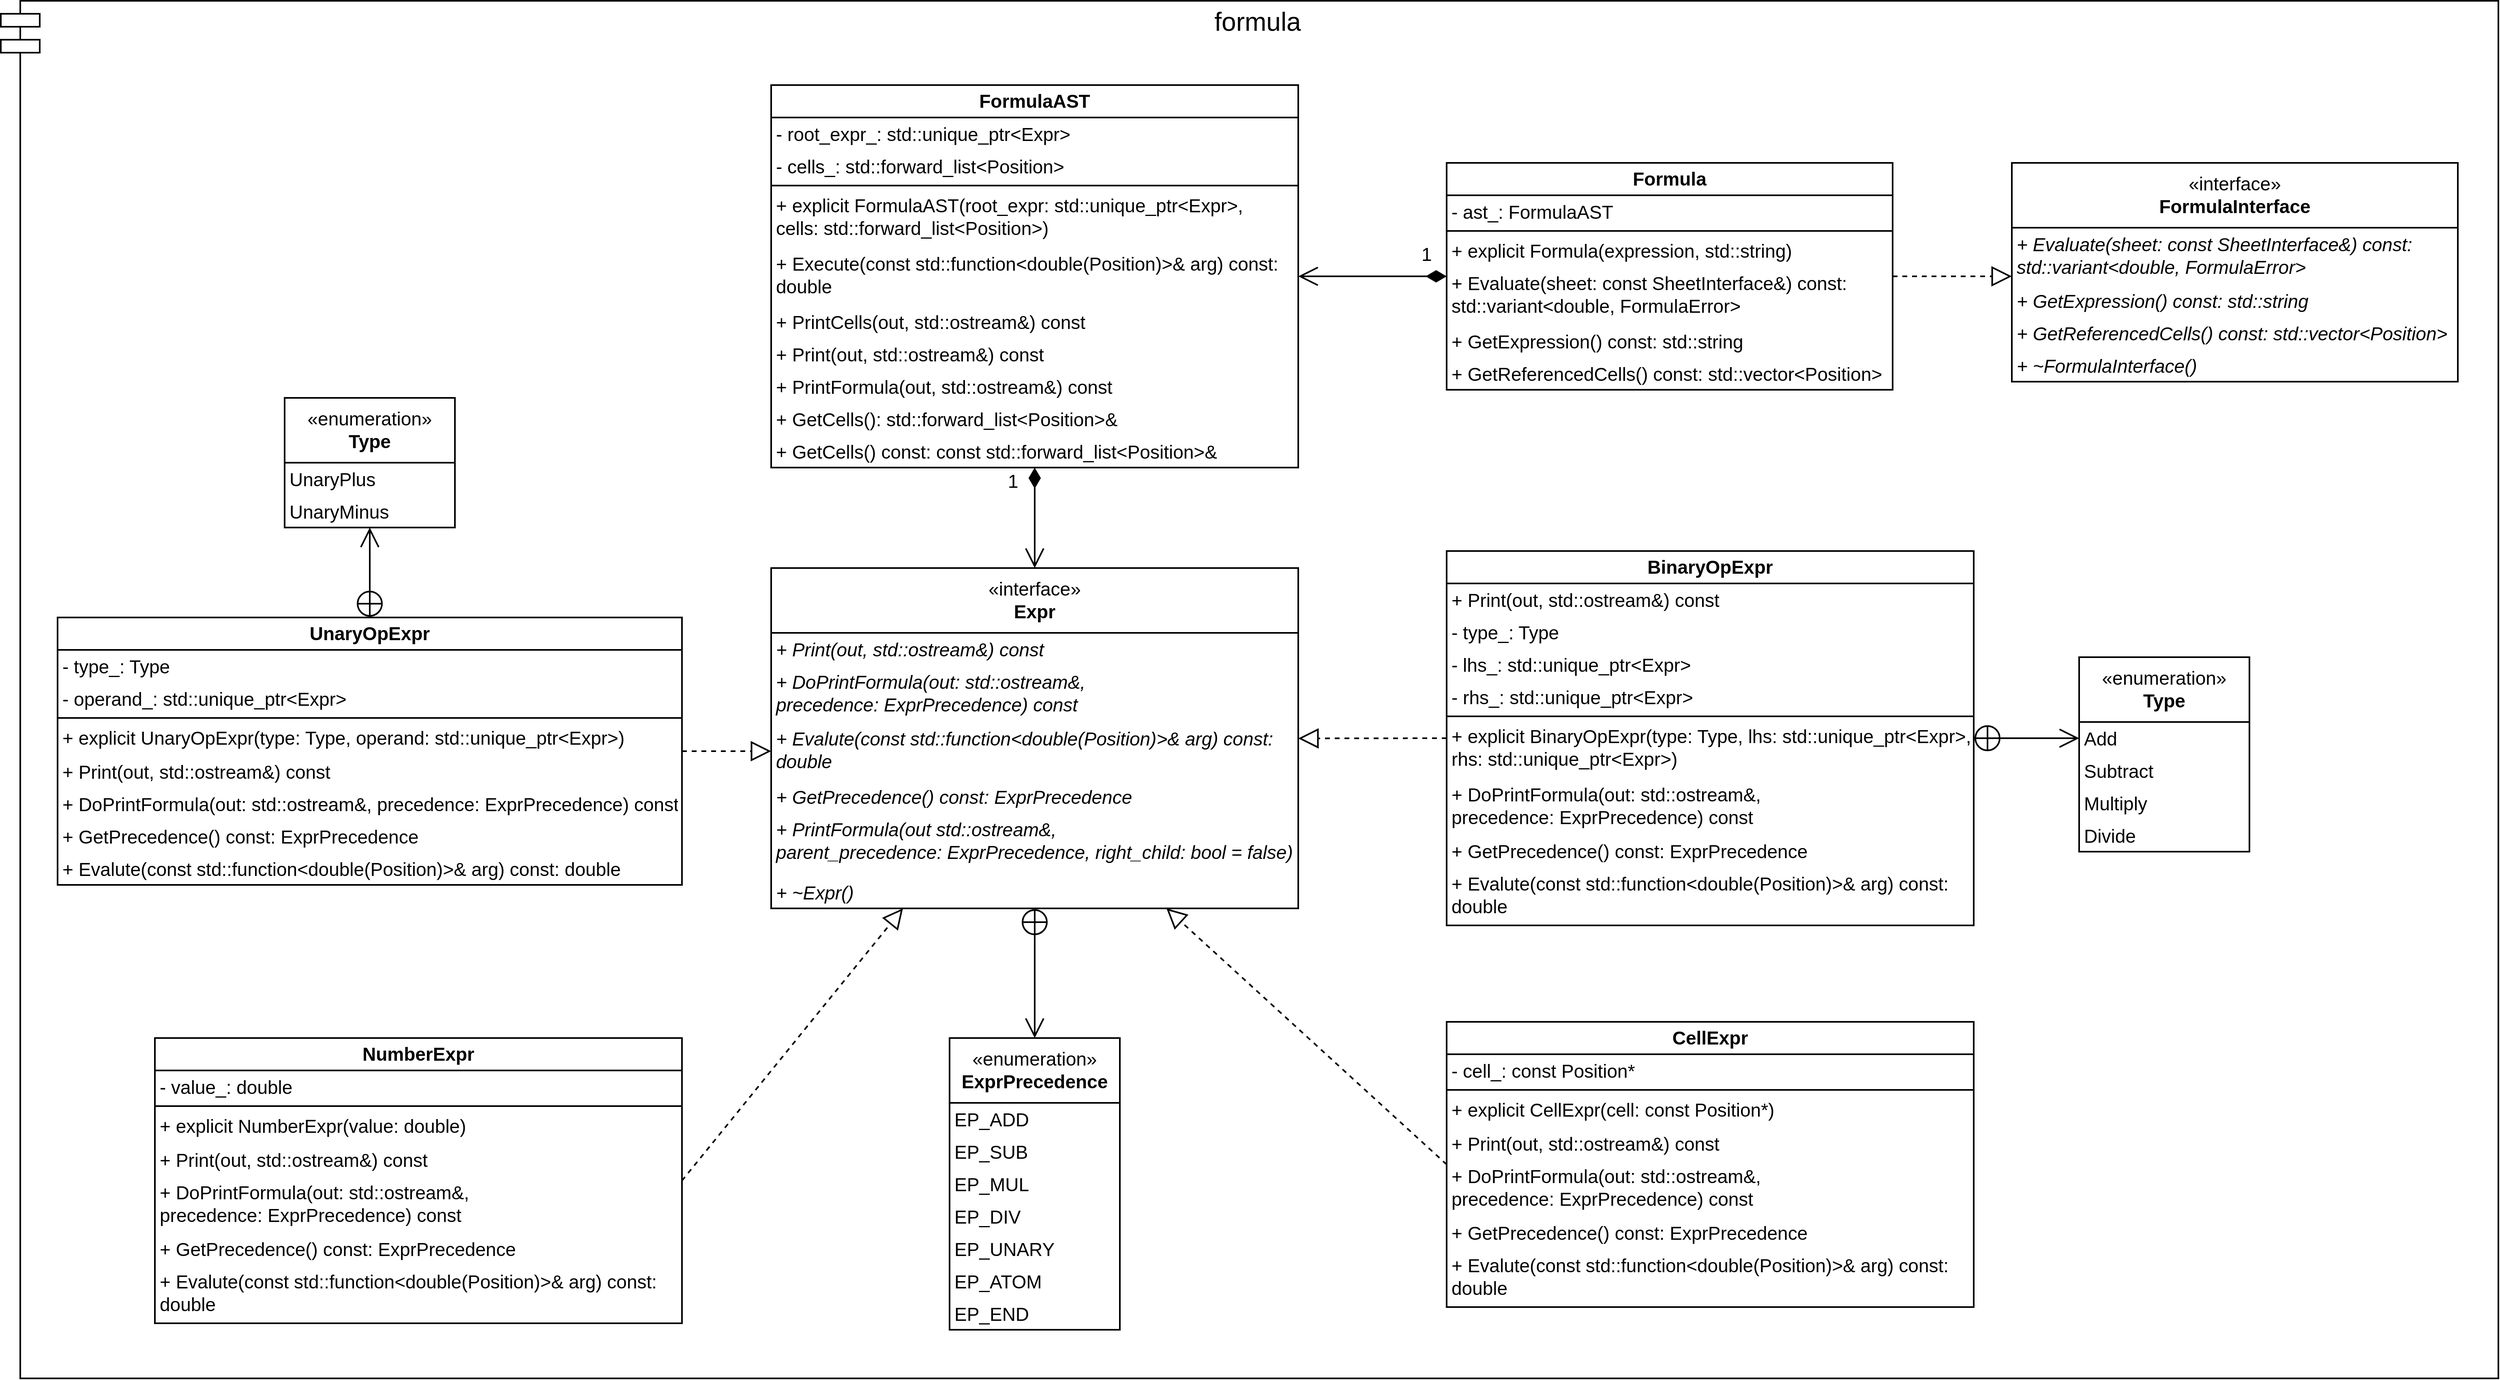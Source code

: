 <mxfile version="22.1.0" type="device">
  <diagram id="C5RBs43oDa-KdzZeNtuy" name="Page-1">
    <mxGraphModel dx="6406" dy="5871" grid="1" gridSize="10" guides="1" tooltips="1" connect="1" arrows="1" fold="1" page="1" pageScale="1" pageWidth="2336" pageHeight="1654" background="none" math="0" shadow="0">
      <root>
        <mxCell id="WIyWlLk6GJQsqaUBKTNV-0" />
        <mxCell id="WIyWlLk6GJQsqaUBKTNV-1" parent="WIyWlLk6GJQsqaUBKTNV-0" />
        <mxCell id="6HFjil6axclnl8PlUACF-0" value="&lt;font style=&quot;font-size: 32px;&quot;&gt;formula&lt;/font&gt;" style="shape=module;align=left;spacingLeft=20;align=center;verticalAlign=top;whiteSpace=wrap;html=1;strokeWidth=2;jettyWidth=48;jettyHeight=16;" parent="WIyWlLk6GJQsqaUBKTNV-1" vertex="1">
          <mxGeometry x="-890" y="-1820" width="3080" height="1700" as="geometry" />
        </mxCell>
        <mxCell id="3FjHx7K76Bvu0uZqctD2-0" value="" style="swimlane;fontStyle=0;align=center;verticalAlign=top;childLayout=stackLayout;horizontal=1;startSize=0;horizontalStack=0;resizeParent=1;resizeLast=0;collapsible=1;marginBottom=0;rounded=0;shadow=0;strokeWidth=2;fontSize=23;fillColor=none;strokeColor=#000000;fontColor=#000000;" vertex="1" parent="WIyWlLk6GJQsqaUBKTNV-1">
          <mxGeometry x="1590" y="-1620" width="550" height="270" as="geometry">
            <mxRectangle x="400" y="20" width="160" height="26" as="alternateBounds" />
          </mxGeometry>
        </mxCell>
        <mxCell id="3FjHx7K76Bvu0uZqctD2-1" value="&lt;font style=&quot;font-size: 23px;&quot;&gt;«interface»&lt;br&gt;&lt;span style=&quot;font-size: 23px;&quot;&gt;&lt;b&gt;FormulaInterface&lt;/b&gt;&lt;/span&gt;&lt;br&gt;&lt;/font&gt;" style="html=1;whiteSpace=wrap;fillColor=none;strokeWidth=2;strokeColor=#000000;fontColor=#000000;" vertex="1" parent="3FjHx7K76Bvu0uZqctD2-0">
          <mxGeometry width="550" height="80" as="geometry" />
        </mxCell>
        <mxCell id="3FjHx7K76Bvu0uZqctD2-2" value="+ Evaluate(sheet: const SheetInterface&amp;) const: &#xa;std::variant&lt;double, FormulaError&gt;" style="text;align=left;verticalAlign=top;spacingLeft=4;spacingRight=4;overflow=hidden;rotatable=0;points=[[0,0.5],[1,0.5]];portConstraint=eastwest;rounded=0;shadow=0;html=0;fontSize=23;strokeWidth=2;fontStyle=2;fillColor=none;strokeColor=none;fontColor=#000000;" vertex="1" parent="3FjHx7K76Bvu0uZqctD2-0">
          <mxGeometry y="80" width="550" height="70" as="geometry" />
        </mxCell>
        <mxCell id="3FjHx7K76Bvu0uZqctD2-3" value="+ GetExpression() const: std::string" style="text;align=left;verticalAlign=top;spacingLeft=4;spacingRight=4;overflow=hidden;rotatable=0;points=[[0,0.5],[1,0.5]];portConstraint=eastwest;rounded=0;shadow=0;html=0;fontSize=23;strokeWidth=2;fontStyle=2;fillColor=none;strokeColor=none;fontColor=#000000;" vertex="1" parent="3FjHx7K76Bvu0uZqctD2-0">
          <mxGeometry y="150" width="550" height="40" as="geometry" />
        </mxCell>
        <mxCell id="3FjHx7K76Bvu0uZqctD2-4" value="+ GetReferencedCells() const: std::vector&lt;Position&gt;" style="text;align=left;verticalAlign=top;spacingLeft=4;spacingRight=4;overflow=hidden;rotatable=0;points=[[0,0.5],[1,0.5]];portConstraint=eastwest;rounded=0;shadow=0;html=0;fontSize=23;strokeWidth=2;fontStyle=2;fillColor=none;strokeColor=none;fontColor=#000000;" vertex="1" parent="3FjHx7K76Bvu0uZqctD2-0">
          <mxGeometry y="190" width="550" height="40" as="geometry" />
        </mxCell>
        <mxCell id="3FjHx7K76Bvu0uZqctD2-9" value="+ ~FormulaInterface()" style="text;align=left;verticalAlign=top;spacingLeft=4;spacingRight=4;overflow=hidden;rotatable=0;points=[[0,0.5],[1,0.5]];portConstraint=eastwest;rounded=0;shadow=0;html=0;fontStyle=2;fontSize=23;strokeWidth=2;fillColor=none;strokeColor=none;fontColor=#000000;" vertex="1" parent="3FjHx7K76Bvu0uZqctD2-0">
          <mxGeometry y="230" width="550" height="40" as="geometry" />
        </mxCell>
        <mxCell id="3FjHx7K76Bvu0uZqctD2-10" value="Formula" style="swimlane;fontStyle=1;align=center;verticalAlign=top;childLayout=stackLayout;horizontal=1;startSize=40;horizontalStack=0;resizeParent=1;resizeParentMax=0;resizeLast=0;collapsible=1;marginBottom=0;whiteSpace=wrap;html=1;fontSize=23;strokeWidth=2;shadow=0;fillColor=none;strokeColor=#000000;fontColor=#000000;" vertex="1" parent="WIyWlLk6GJQsqaUBKTNV-1">
          <mxGeometry x="893" y="-1620" width="550" height="280" as="geometry">
            <mxRectangle x="893" y="-1620" width="130" height="30" as="alternateBounds" />
          </mxGeometry>
        </mxCell>
        <mxCell id="3FjHx7K76Bvu0uZqctD2-11" value="- ast_: FormulaAST" style="text;align=left;verticalAlign=top;spacingLeft=4;spacingRight=4;overflow=hidden;rotatable=0;points=[[0,0.5],[1,0.5]];portConstraint=eastwest;rounded=0;shadow=0;html=0;fontSize=23;strokeWidth=2;fontStyle=0;fillColor=none;strokeColor=none;fontColor=#000000;" vertex="1" parent="3FjHx7K76Bvu0uZqctD2-10">
          <mxGeometry y="40" width="550" height="40" as="geometry" />
        </mxCell>
        <mxCell id="3FjHx7K76Bvu0uZqctD2-16" value="" style="line;strokeWidth=2;fillColor=none;align=left;verticalAlign=middle;spacingTop=-1;spacingLeft=3;spacingRight=3;rotatable=0;labelPosition=right;points=[];portConstraint=eastwest;strokeColor=inherit;" vertex="1" parent="3FjHx7K76Bvu0uZqctD2-10">
          <mxGeometry y="80" width="550" height="8" as="geometry" />
        </mxCell>
        <mxCell id="3FjHx7K76Bvu0uZqctD2-17" value="+ explicit Formula(expression, std::string)" style="text;align=left;verticalAlign=top;spacingLeft=4;spacingRight=4;overflow=hidden;rotatable=0;points=[[0,0.5],[1,0.5]];portConstraint=eastwest;rounded=0;shadow=0;html=0;fontStyle=0;fontSize=23;strokeWidth=2;fillColor=none;strokeColor=none;fontColor=#000000;" vertex="1" parent="3FjHx7K76Bvu0uZqctD2-10">
          <mxGeometry y="88" width="550" height="40" as="geometry" />
        </mxCell>
        <mxCell id="3FjHx7K76Bvu0uZqctD2-18" value="+ Evaluate(sheet: const SheetInterface&amp;) const:&#xa;std::variant&lt;double, FormulaError&gt;" style="text;align=left;verticalAlign=top;spacingLeft=4;spacingRight=4;overflow=hidden;rotatable=0;points=[[0,0.5],[1,0.5]];portConstraint=eastwest;rounded=0;shadow=0;html=0;fontStyle=0;fontSize=23;strokeWidth=2;fillColor=none;strokeColor=none;fontColor=#000000;" vertex="1" parent="3FjHx7K76Bvu0uZqctD2-10">
          <mxGeometry y="128" width="550" height="72" as="geometry" />
        </mxCell>
        <mxCell id="3FjHx7K76Bvu0uZqctD2-20" value="+ GetExpression() const: std::string" style="text;align=left;verticalAlign=top;spacingLeft=4;spacingRight=4;overflow=hidden;rotatable=0;points=[[0,0.5],[1,0.5]];portConstraint=eastwest;rounded=0;shadow=0;html=0;fontStyle=0;fontSize=23;strokeWidth=2;fillColor=none;strokeColor=none;fontColor=#000000;" vertex="1" parent="3FjHx7K76Bvu0uZqctD2-10">
          <mxGeometry y="200" width="550" height="40" as="geometry" />
        </mxCell>
        <mxCell id="3FjHx7K76Bvu0uZqctD2-19" value="+ GetReferencedCells() const: std::vector&lt;Position&gt;" style="text;align=left;verticalAlign=top;spacingLeft=4;spacingRight=4;overflow=hidden;rotatable=0;points=[[0,0.5],[1,0.5]];portConstraint=eastwest;rounded=0;shadow=0;html=0;fontStyle=0;fontSize=23;strokeWidth=2;fillColor=none;strokeColor=none;fontColor=#000000;" vertex="1" parent="3FjHx7K76Bvu0uZqctD2-10">
          <mxGeometry y="240" width="550" height="40" as="geometry" />
        </mxCell>
        <mxCell id="3FjHx7K76Bvu0uZqctD2-22" value="FormulaAST" style="swimlane;fontStyle=1;align=center;verticalAlign=top;childLayout=stackLayout;horizontal=1;startSize=40;horizontalStack=0;resizeParent=1;resizeParentMax=0;resizeLast=0;collapsible=1;marginBottom=0;whiteSpace=wrap;html=1;fontSize=23;strokeWidth=2;shadow=0;fillColor=none;strokeColor=#000000;fontColor=#000000;" vertex="1" parent="WIyWlLk6GJQsqaUBKTNV-1">
          <mxGeometry x="60" y="-1716" width="650" height="472" as="geometry">
            <mxRectangle x="60" y="-1730" width="130" height="30" as="alternateBounds" />
          </mxGeometry>
        </mxCell>
        <mxCell id="3FjHx7K76Bvu0uZqctD2-23" value="- root_expr_: std::unique_ptr&lt;Expr&gt;" style="text;align=left;verticalAlign=top;spacingLeft=4;spacingRight=4;overflow=hidden;rotatable=0;points=[[0,0.5],[1,0.5]];portConstraint=eastwest;rounded=0;shadow=0;html=0;fontSize=23;strokeWidth=2;fontStyle=0;fillColor=none;strokeColor=none;fontColor=#000000;" vertex="1" parent="3FjHx7K76Bvu0uZqctD2-22">
          <mxGeometry y="40" width="650" height="40" as="geometry" />
        </mxCell>
        <mxCell id="3FjHx7K76Bvu0uZqctD2-32" value="- cells_: std::forward_list&lt;Position&gt;" style="text;align=left;verticalAlign=top;spacingLeft=4;spacingRight=4;overflow=hidden;rotatable=0;points=[[0,0.5],[1,0.5]];portConstraint=eastwest;rounded=0;shadow=0;html=0;fontSize=23;strokeWidth=2;fontStyle=0;fillColor=none;strokeColor=none;fontColor=#000000;" vertex="1" parent="3FjHx7K76Bvu0uZqctD2-22">
          <mxGeometry y="80" width="650" height="40" as="geometry" />
        </mxCell>
        <mxCell id="3FjHx7K76Bvu0uZqctD2-24" value="" style="line;strokeWidth=2;fillColor=none;align=left;verticalAlign=middle;spacingTop=-1;spacingLeft=3;spacingRight=3;rotatable=0;labelPosition=right;points=[];portConstraint=eastwest;strokeColor=inherit;" vertex="1" parent="3FjHx7K76Bvu0uZqctD2-22">
          <mxGeometry y="120" width="650" height="8" as="geometry" />
        </mxCell>
        <mxCell id="3FjHx7K76Bvu0uZqctD2-25" value="+ explicit FormulaAST(root_expr: std::unique_ptr&lt;Expr&gt;,&#xa;cells: std::forward_list&lt;Position&gt;)" style="text;align=left;verticalAlign=top;spacingLeft=4;spacingRight=4;overflow=hidden;rotatable=0;points=[[0,0.5],[1,0.5]];portConstraint=eastwest;rounded=0;shadow=0;html=0;fontStyle=0;fontSize=23;strokeWidth=2;fillColor=none;strokeColor=none;fontColor=#000000;" vertex="1" parent="3FjHx7K76Bvu0uZqctD2-22">
          <mxGeometry y="128" width="650" height="72" as="geometry" />
        </mxCell>
        <mxCell id="3FjHx7K76Bvu0uZqctD2-26" value="+ Execute(const std::function&lt;double(Position)&gt;&amp; arg) const:&#xa;double" style="text;align=left;verticalAlign=top;spacingLeft=4;spacingRight=4;overflow=hidden;rotatable=0;points=[[0,0.5],[1,0.5]];portConstraint=eastwest;rounded=0;shadow=0;html=0;fontStyle=0;fontSize=23;strokeWidth=2;fillColor=none;strokeColor=none;fontColor=#000000;" vertex="1" parent="3FjHx7K76Bvu0uZqctD2-22">
          <mxGeometry y="200" width="650" height="72" as="geometry" />
        </mxCell>
        <mxCell id="3FjHx7K76Bvu0uZqctD2-27" value="+ PrintCells(out, std::ostream&amp;) const" style="text;align=left;verticalAlign=top;spacingLeft=4;spacingRight=4;overflow=hidden;rotatable=0;points=[[0,0.5],[1,0.5]];portConstraint=eastwest;rounded=0;shadow=0;html=0;fontStyle=0;fontSize=23;strokeWidth=2;fillColor=none;strokeColor=none;fontColor=#000000;" vertex="1" parent="3FjHx7K76Bvu0uZqctD2-22">
          <mxGeometry y="272" width="650" height="40" as="geometry" />
        </mxCell>
        <mxCell id="3FjHx7K76Bvu0uZqctD2-29" value="+ Print(out, std::ostream&amp;) const" style="text;align=left;verticalAlign=top;spacingLeft=4;spacingRight=4;overflow=hidden;rotatable=0;points=[[0,0.5],[1,0.5]];portConstraint=eastwest;rounded=0;shadow=0;html=0;fontStyle=0;fontSize=23;strokeWidth=2;fillColor=none;strokeColor=none;fontColor=#000000;" vertex="1" parent="3FjHx7K76Bvu0uZqctD2-22">
          <mxGeometry y="312" width="650" height="40" as="geometry" />
        </mxCell>
        <mxCell id="3FjHx7K76Bvu0uZqctD2-30" value="+ PrintFormula(out, std::ostream&amp;) const" style="text;align=left;verticalAlign=top;spacingLeft=4;spacingRight=4;overflow=hidden;rotatable=0;points=[[0,0.5],[1,0.5]];portConstraint=eastwest;rounded=0;shadow=0;html=0;fontStyle=0;fontSize=23;strokeWidth=2;fillColor=none;strokeColor=none;fontColor=#000000;" vertex="1" parent="3FjHx7K76Bvu0uZqctD2-22">
          <mxGeometry y="352" width="650" height="40" as="geometry" />
        </mxCell>
        <mxCell id="3FjHx7K76Bvu0uZqctD2-28" value="+ GetCells(): std::forward_list&lt;Position&gt;&amp;" style="text;align=left;verticalAlign=top;spacingLeft=4;spacingRight=4;overflow=hidden;rotatable=0;points=[[0,0.5],[1,0.5]];portConstraint=eastwest;rounded=0;shadow=0;html=0;fontStyle=0;fontSize=23;strokeWidth=2;fillColor=none;strokeColor=none;fontColor=#000000;" vertex="1" parent="3FjHx7K76Bvu0uZqctD2-22">
          <mxGeometry y="392" width="650" height="40" as="geometry" />
        </mxCell>
        <mxCell id="3FjHx7K76Bvu0uZqctD2-31" value="+ GetCells() const: const std::forward_list&lt;Position&gt;&amp;" style="text;align=left;verticalAlign=top;spacingLeft=4;spacingRight=4;overflow=hidden;rotatable=0;points=[[0,0.5],[1,0.5]];portConstraint=eastwest;rounded=0;shadow=0;html=0;fontStyle=0;fontSize=23;strokeWidth=2;fillColor=none;strokeColor=none;fontColor=#000000;" vertex="1" parent="3FjHx7K76Bvu0uZqctD2-22">
          <mxGeometry y="432" width="650" height="40" as="geometry" />
        </mxCell>
        <mxCell id="3FjHx7K76Bvu0uZqctD2-33" value="" style="swimlane;fontStyle=0;align=center;verticalAlign=top;childLayout=stackLayout;horizontal=1;startSize=0;horizontalStack=0;resizeParent=1;resizeLast=0;collapsible=1;marginBottom=0;rounded=0;shadow=0;strokeWidth=2;fontSize=23;fillColor=none;strokeColor=#000000;fontColor=#000000;" vertex="1" parent="WIyWlLk6GJQsqaUBKTNV-1">
          <mxGeometry x="60" y="-1120" width="650" height="420" as="geometry">
            <mxRectangle x="400" y="20" width="160" height="26" as="alternateBounds" />
          </mxGeometry>
        </mxCell>
        <mxCell id="3FjHx7K76Bvu0uZqctD2-34" value="&lt;font style=&quot;font-size: 23px;&quot;&gt;«interface»&lt;br&gt;&lt;span style=&quot;font-size: 23px;&quot;&gt;&lt;b&gt;Expr&lt;/b&gt;&lt;/span&gt;&lt;br&gt;&lt;/font&gt;" style="html=1;whiteSpace=wrap;fillColor=none;strokeWidth=2;strokeColor=#000000;fontColor=#000000;" vertex="1" parent="3FjHx7K76Bvu0uZqctD2-33">
          <mxGeometry width="650" height="80" as="geometry" />
        </mxCell>
        <mxCell id="3FjHx7K76Bvu0uZqctD2-36" value="+ Print(out, std::ostream&amp;) const" style="text;align=left;verticalAlign=top;spacingLeft=4;spacingRight=4;overflow=hidden;rotatable=0;points=[[0,0.5],[1,0.5]];portConstraint=eastwest;rounded=0;shadow=0;html=0;fontSize=23;strokeWidth=2;fontStyle=2;fillColor=none;strokeColor=none;fontColor=#000000;" vertex="1" parent="3FjHx7K76Bvu0uZqctD2-33">
          <mxGeometry y="80" width="650" height="40" as="geometry" />
        </mxCell>
        <mxCell id="3FjHx7K76Bvu0uZqctD2-35" value="+ DoPrintFormula(out: std::ostream&amp;,&#xa;precedence: ExprPrecedence) const" style="text;align=left;verticalAlign=top;spacingLeft=4;spacingRight=4;overflow=hidden;rotatable=0;points=[[0,0.5],[1,0.5]];portConstraint=eastwest;rounded=0;shadow=0;html=0;fontSize=23;strokeWidth=2;fontStyle=2;fillColor=none;strokeColor=none;fontColor=#000000;" vertex="1" parent="3FjHx7K76Bvu0uZqctD2-33">
          <mxGeometry y="120" width="650" height="70" as="geometry" />
        </mxCell>
        <mxCell id="3FjHx7K76Bvu0uZqctD2-39" value="+ Evalute(const std::function&lt;double(Position)&gt;&amp; arg) const:&#xa;double" style="text;align=left;verticalAlign=top;spacingLeft=4;spacingRight=4;overflow=hidden;rotatable=0;points=[[0,0.5],[1,0.5]];portConstraint=eastwest;rounded=0;shadow=0;html=0;fontStyle=2;fontSize=23;strokeWidth=2;fillColor=none;strokeColor=none;fontColor=#000000;" vertex="1" parent="3FjHx7K76Bvu0uZqctD2-33">
          <mxGeometry y="190" width="650" height="72" as="geometry" />
        </mxCell>
        <mxCell id="3FjHx7K76Bvu0uZqctD2-37" value="+ GetPrecedence() const: ExprPrecedence" style="text;align=left;verticalAlign=top;spacingLeft=4;spacingRight=4;overflow=hidden;rotatable=0;points=[[0,0.5],[1,0.5]];portConstraint=eastwest;rounded=0;shadow=0;html=0;fontSize=23;strokeWidth=2;fontStyle=2;fillColor=none;strokeColor=none;fontColor=#000000;" vertex="1" parent="3FjHx7K76Bvu0uZqctD2-33">
          <mxGeometry y="262" width="650" height="40" as="geometry" />
        </mxCell>
        <mxCell id="3FjHx7K76Bvu0uZqctD2-40" value="+ PrintFormula(out std::ostream&amp;,&#xa;parent_precedence: ExprPrecedence, right_child: bool = false)" style="text;align=left;verticalAlign=top;spacingLeft=4;spacingRight=4;overflow=hidden;rotatable=0;points=[[0,0.5],[1,0.5]];portConstraint=eastwest;rounded=0;shadow=0;html=0;fontStyle=2;fontSize=23;strokeWidth=2;fillColor=none;strokeColor=none;fontColor=#000000;" vertex="1" parent="3FjHx7K76Bvu0uZqctD2-33">
          <mxGeometry y="302" width="650" height="78" as="geometry" />
        </mxCell>
        <mxCell id="3FjHx7K76Bvu0uZqctD2-38" value="+ ~Expr()" style="text;align=left;verticalAlign=top;spacingLeft=4;spacingRight=4;overflow=hidden;rotatable=0;points=[[0,0.5],[1,0.5]];portConstraint=eastwest;rounded=0;shadow=0;html=0;fontStyle=2;fontSize=23;strokeWidth=2;fillColor=none;strokeColor=none;fontColor=#000000;" vertex="1" parent="3FjHx7K76Bvu0uZqctD2-33">
          <mxGeometry y="380" width="650" height="40" as="geometry" />
        </mxCell>
        <mxCell id="3FjHx7K76Bvu0uZqctD2-41" value="" style="swimlane;fontStyle=0;align=center;verticalAlign=top;childLayout=stackLayout;horizontal=1;startSize=0;horizontalStack=0;resizeParent=1;resizeLast=0;collapsible=1;marginBottom=0;rounded=0;shadow=0;strokeWidth=2;fontSize=23;fillColor=none;strokeColor=#000000;fontColor=#000000;" vertex="1" parent="WIyWlLk6GJQsqaUBKTNV-1">
          <mxGeometry x="280" y="-540" width="210" height="360" as="geometry">
            <mxRectangle x="400" y="20" width="160" height="26" as="alternateBounds" />
          </mxGeometry>
        </mxCell>
        <mxCell id="3FjHx7K76Bvu0uZqctD2-42" value="&lt;font style=&quot;font-size: 23px;&quot;&gt;«enumeration»&lt;br&gt;&lt;span style=&quot;font-size: 23px;&quot;&gt;&lt;b&gt;ExprPrecedence&lt;/b&gt;&lt;/span&gt;&lt;br&gt;&lt;/font&gt;" style="html=1;whiteSpace=wrap;fillColor=none;strokeWidth=2;strokeColor=#000000;fontColor=#000000;" vertex="1" parent="3FjHx7K76Bvu0uZqctD2-41">
          <mxGeometry width="210" height="80" as="geometry" />
        </mxCell>
        <mxCell id="3FjHx7K76Bvu0uZqctD2-43" value="EP_ADD" style="text;align=left;verticalAlign=top;spacingLeft=4;spacingRight=4;overflow=hidden;rotatable=0;points=[[0,0.5],[1,0.5]];portConstraint=eastwest;rounded=0;shadow=0;html=0;fontSize=23;strokeWidth=2;fontStyle=0;fillColor=none;strokeColor=none;fontColor=#000000;" vertex="1" parent="3FjHx7K76Bvu0uZqctD2-41">
          <mxGeometry y="80" width="210" height="40" as="geometry" />
        </mxCell>
        <mxCell id="3FjHx7K76Bvu0uZqctD2-44" value="EP_SUB" style="text;align=left;verticalAlign=top;spacingLeft=4;spacingRight=4;overflow=hidden;rotatable=0;points=[[0,0.5],[1,0.5]];portConstraint=eastwest;rounded=0;shadow=0;html=0;fontSize=23;strokeWidth=2;fontStyle=0;fillColor=none;strokeColor=none;fontColor=#000000;" vertex="1" parent="3FjHx7K76Bvu0uZqctD2-41">
          <mxGeometry y="120" width="210" height="40" as="geometry" />
        </mxCell>
        <mxCell id="3FjHx7K76Bvu0uZqctD2-46" value="EP_MUL" style="text;align=left;verticalAlign=top;spacingLeft=4;spacingRight=4;overflow=hidden;rotatable=0;points=[[0,0.5],[1,0.5]];portConstraint=eastwest;rounded=0;shadow=0;html=0;fontSize=23;strokeWidth=2;fontStyle=0;fillColor=none;strokeColor=none;fontColor=#000000;" vertex="1" parent="3FjHx7K76Bvu0uZqctD2-41">
          <mxGeometry y="160" width="210" height="40" as="geometry" />
        </mxCell>
        <mxCell id="3FjHx7K76Bvu0uZqctD2-47" value="EP_DIV" style="text;align=left;verticalAlign=top;spacingLeft=4;spacingRight=4;overflow=hidden;rotatable=0;points=[[0,0.5],[1,0.5]];portConstraint=eastwest;rounded=0;shadow=0;html=0;fontSize=23;strokeWidth=2;fontStyle=0;fillColor=none;strokeColor=none;fontColor=#000000;" vertex="1" parent="3FjHx7K76Bvu0uZqctD2-41">
          <mxGeometry y="200" width="210" height="40" as="geometry" />
        </mxCell>
        <mxCell id="3FjHx7K76Bvu0uZqctD2-48" value="EP_UNARY" style="text;align=left;verticalAlign=top;spacingLeft=4;spacingRight=4;overflow=hidden;rotatable=0;points=[[0,0.5],[1,0.5]];portConstraint=eastwest;rounded=0;shadow=0;html=0;fontSize=23;strokeWidth=2;fontStyle=0;fillColor=none;strokeColor=none;fontColor=#000000;" vertex="1" parent="3FjHx7K76Bvu0uZqctD2-41">
          <mxGeometry y="240" width="210" height="40" as="geometry" />
        </mxCell>
        <mxCell id="3FjHx7K76Bvu0uZqctD2-49" value="EP_ATOM" style="text;align=left;verticalAlign=top;spacingLeft=4;spacingRight=4;overflow=hidden;rotatable=0;points=[[0,0.5],[1,0.5]];portConstraint=eastwest;rounded=0;shadow=0;html=0;fontSize=23;strokeWidth=2;fontStyle=0;fillColor=none;strokeColor=none;fontColor=#000000;" vertex="1" parent="3FjHx7K76Bvu0uZqctD2-41">
          <mxGeometry y="280" width="210" height="40" as="geometry" />
        </mxCell>
        <mxCell id="3FjHx7K76Bvu0uZqctD2-45" value="EP_END" style="text;align=left;verticalAlign=top;spacingLeft=4;spacingRight=4;overflow=hidden;rotatable=0;points=[[0,0.5],[1,0.5]];portConstraint=eastwest;rounded=0;shadow=0;html=0;fontSize=23;strokeWidth=2;fontStyle=0;fillColor=none;strokeColor=none;fontColor=#000000;" vertex="1" parent="3FjHx7K76Bvu0uZqctD2-41">
          <mxGeometry y="320" width="210" height="40" as="geometry" />
        </mxCell>
        <mxCell id="3FjHx7K76Bvu0uZqctD2-61" value="BinaryOpExpr" style="swimlane;fontStyle=1;align=center;verticalAlign=top;childLayout=stackLayout;horizontal=1;startSize=40;horizontalStack=0;resizeParent=1;resizeParentMax=0;resizeLast=0;collapsible=1;marginBottom=0;whiteSpace=wrap;html=1;fontSize=23;strokeWidth=2;shadow=0;fillColor=none;strokeColor=#000000;fontColor=#000000;" vertex="1" parent="WIyWlLk6GJQsqaUBKTNV-1">
          <mxGeometry x="893" y="-1141" width="650" height="462" as="geometry">
            <mxRectangle x="893" y="-1141" width="130" height="30" as="alternateBounds" />
          </mxGeometry>
        </mxCell>
        <mxCell id="3FjHx7K76Bvu0uZqctD2-81" value="+ Print(out, std::ostream&amp;) const" style="text;align=left;verticalAlign=top;spacingLeft=4;spacingRight=4;overflow=hidden;rotatable=0;points=[[0,0.5],[1,0.5]];portConstraint=eastwest;rounded=0;shadow=0;html=0;fontSize=23;strokeWidth=2;fontStyle=0;fillColor=none;strokeColor=none;fontColor=#000000;" vertex="1" parent="3FjHx7K76Bvu0uZqctD2-61">
          <mxGeometry y="40" width="650" height="40" as="geometry" />
        </mxCell>
        <mxCell id="3FjHx7K76Bvu0uZqctD2-62" value="- type_: Type" style="text;align=left;verticalAlign=top;spacingLeft=4;spacingRight=4;overflow=hidden;rotatable=0;points=[[0,0.5],[1,0.5]];portConstraint=eastwest;rounded=0;shadow=0;html=0;fontSize=23;strokeWidth=2;fontStyle=0;fillColor=none;strokeColor=none;fontColor=#000000;" vertex="1" parent="3FjHx7K76Bvu0uZqctD2-61">
          <mxGeometry y="80" width="650" height="40" as="geometry" />
        </mxCell>
        <mxCell id="3FjHx7K76Bvu0uZqctD2-63" value="- lhs_: std::unique_ptr&lt;Expr&gt;" style="text;align=left;verticalAlign=top;spacingLeft=4;spacingRight=4;overflow=hidden;rotatable=0;points=[[0,0.5],[1,0.5]];portConstraint=eastwest;rounded=0;shadow=0;html=0;fontSize=23;strokeWidth=2;fontStyle=0;fillColor=none;strokeColor=none;fontColor=#000000;" vertex="1" parent="3FjHx7K76Bvu0uZqctD2-61">
          <mxGeometry y="120" width="650" height="40" as="geometry" />
        </mxCell>
        <mxCell id="3FjHx7K76Bvu0uZqctD2-85" value="- rhs_: std::unique_ptr&lt;Expr&gt;" style="text;align=left;verticalAlign=top;spacingLeft=4;spacingRight=4;overflow=hidden;rotatable=0;points=[[0,0.5],[1,0.5]];portConstraint=eastwest;rounded=0;shadow=0;html=0;fontSize=23;strokeWidth=2;fontStyle=0;fillColor=none;strokeColor=none;fontColor=#000000;" vertex="1" parent="3FjHx7K76Bvu0uZqctD2-61">
          <mxGeometry y="160" width="650" height="40" as="geometry" />
        </mxCell>
        <mxCell id="3FjHx7K76Bvu0uZqctD2-64" value="" style="line;strokeWidth=2;fillColor=none;align=left;verticalAlign=middle;spacingTop=-1;spacingLeft=3;spacingRight=3;rotatable=0;labelPosition=right;points=[];portConstraint=eastwest;strokeColor=inherit;" vertex="1" parent="3FjHx7K76Bvu0uZqctD2-61">
          <mxGeometry y="200" width="650" height="8" as="geometry" />
        </mxCell>
        <mxCell id="3FjHx7K76Bvu0uZqctD2-65" value="+ explicit BinaryOpExpr(type: Type, lhs: std::unique_ptr&lt;Expr&gt;,&#xa;rhs: std::unique_ptr&lt;Expr&gt;)" style="text;align=left;verticalAlign=top;spacingLeft=4;spacingRight=4;overflow=hidden;rotatable=0;points=[[0,0.5],[1,0.5]];portConstraint=eastwest;rounded=0;shadow=0;html=0;fontStyle=0;fontSize=23;strokeWidth=2;fillColor=none;strokeColor=none;fontColor=#000000;" vertex="1" parent="3FjHx7K76Bvu0uZqctD2-61">
          <mxGeometry y="208" width="650" height="72" as="geometry" />
        </mxCell>
        <mxCell id="3FjHx7K76Bvu0uZqctD2-82" value="+ DoPrintFormula(out: std::ostream&amp;,&#xa;precedence: ExprPrecedence) const" style="text;align=left;verticalAlign=top;spacingLeft=4;spacingRight=4;overflow=hidden;rotatable=0;points=[[0,0.5],[1,0.5]];portConstraint=eastwest;rounded=0;shadow=0;html=0;fontSize=23;strokeWidth=2;fontStyle=0;fillColor=none;strokeColor=none;fontColor=#000000;" vertex="1" parent="3FjHx7K76Bvu0uZqctD2-61">
          <mxGeometry y="280" width="650" height="70" as="geometry" />
        </mxCell>
        <mxCell id="3FjHx7K76Bvu0uZqctD2-83" value="+ GetPrecedence() const: ExprPrecedence" style="text;align=left;verticalAlign=top;spacingLeft=4;spacingRight=4;overflow=hidden;rotatable=0;points=[[0,0.5],[1,0.5]];portConstraint=eastwest;rounded=0;shadow=0;html=0;fontSize=23;strokeWidth=2;fontStyle=0;fillColor=none;strokeColor=none;fontColor=#000000;" vertex="1" parent="3FjHx7K76Bvu0uZqctD2-61">
          <mxGeometry y="350" width="650" height="40" as="geometry" />
        </mxCell>
        <mxCell id="3FjHx7K76Bvu0uZqctD2-84" value="+ Evalute(const std::function&lt;double(Position)&gt;&amp; arg) const:&#xa;double" style="text;align=left;verticalAlign=top;spacingLeft=4;spacingRight=4;overflow=hidden;rotatable=0;points=[[0,0.5],[1,0.5]];portConstraint=eastwest;rounded=0;shadow=0;html=0;fontStyle=0;fontSize=23;strokeWidth=2;fillColor=none;strokeColor=none;fontColor=#000000;" vertex="1" parent="3FjHx7K76Bvu0uZqctD2-61">
          <mxGeometry y="390" width="650" height="72" as="geometry" />
        </mxCell>
        <mxCell id="3FjHx7K76Bvu0uZqctD2-72" value="" style="swimlane;fontStyle=0;align=center;verticalAlign=top;childLayout=stackLayout;horizontal=1;startSize=0;horizontalStack=0;resizeParent=1;resizeLast=0;collapsible=1;marginBottom=0;rounded=0;shadow=0;strokeWidth=2;fontSize=23;fillColor=none;strokeColor=#000000;fontColor=#000000;" vertex="1" parent="WIyWlLk6GJQsqaUBKTNV-1">
          <mxGeometry x="1673" y="-1010" width="210" height="240" as="geometry">
            <mxRectangle x="400" y="20" width="160" height="26" as="alternateBounds" />
          </mxGeometry>
        </mxCell>
        <mxCell id="3FjHx7K76Bvu0uZqctD2-73" value="&lt;font style=&quot;font-size: 23px;&quot;&gt;«enumeration»&lt;br&gt;&lt;span style=&quot;font-size: 23px;&quot;&gt;&lt;b&gt;Type&lt;/b&gt;&lt;/span&gt;&lt;br&gt;&lt;/font&gt;" style="html=1;whiteSpace=wrap;fillColor=none;strokeWidth=2;strokeColor=#000000;fontColor=#000000;" vertex="1" parent="3FjHx7K76Bvu0uZqctD2-72">
          <mxGeometry width="210" height="80" as="geometry" />
        </mxCell>
        <mxCell id="3FjHx7K76Bvu0uZqctD2-74" value="Add" style="text;align=left;verticalAlign=top;spacingLeft=4;spacingRight=4;overflow=hidden;rotatable=0;points=[[0,0.5],[1,0.5]];portConstraint=eastwest;rounded=0;shadow=0;html=0;fontSize=23;strokeWidth=2;fontStyle=0;fillColor=none;strokeColor=none;fontColor=#000000;" vertex="1" parent="3FjHx7K76Bvu0uZqctD2-72">
          <mxGeometry y="80" width="210" height="40" as="geometry" />
        </mxCell>
        <mxCell id="3FjHx7K76Bvu0uZqctD2-75" value="Subtract" style="text;align=left;verticalAlign=top;spacingLeft=4;spacingRight=4;overflow=hidden;rotatable=0;points=[[0,0.5],[1,0.5]];portConstraint=eastwest;rounded=0;shadow=0;html=0;fontSize=23;strokeWidth=2;fontStyle=0;fillColor=none;strokeColor=none;fontColor=#000000;" vertex="1" parent="3FjHx7K76Bvu0uZqctD2-72">
          <mxGeometry y="120" width="210" height="40" as="geometry" />
        </mxCell>
        <mxCell id="3FjHx7K76Bvu0uZqctD2-76" value="Multiply" style="text;align=left;verticalAlign=top;spacingLeft=4;spacingRight=4;overflow=hidden;rotatable=0;points=[[0,0.5],[1,0.5]];portConstraint=eastwest;rounded=0;shadow=0;html=0;fontSize=23;strokeWidth=2;fontStyle=0;fillColor=none;strokeColor=none;fontColor=#000000;" vertex="1" parent="3FjHx7K76Bvu0uZqctD2-72">
          <mxGeometry y="160" width="210" height="40" as="geometry" />
        </mxCell>
        <mxCell id="3FjHx7K76Bvu0uZqctD2-77" value="Divide" style="text;align=left;verticalAlign=top;spacingLeft=4;spacingRight=4;overflow=hidden;rotatable=0;points=[[0,0.5],[1,0.5]];portConstraint=eastwest;rounded=0;shadow=0;html=0;fontSize=23;strokeWidth=2;fontStyle=0;fillColor=none;strokeColor=none;fontColor=#000000;" vertex="1" parent="3FjHx7K76Bvu0uZqctD2-72">
          <mxGeometry y="200" width="210" height="40" as="geometry" />
        </mxCell>
        <mxCell id="3FjHx7K76Bvu0uZqctD2-86" value="UnaryOpExpr" style="swimlane;fontStyle=1;align=center;verticalAlign=top;childLayout=stackLayout;horizontal=1;startSize=40;horizontalStack=0;resizeParent=1;resizeParentMax=0;resizeLast=0;collapsible=1;marginBottom=0;whiteSpace=wrap;html=1;fontSize=23;strokeWidth=2;shadow=0;fillColor=none;strokeColor=#000000;fontColor=#000000;" vertex="1" parent="WIyWlLk6GJQsqaUBKTNV-1">
          <mxGeometry x="-820" y="-1059" width="770" height="330" as="geometry">
            <mxRectangle x="-820" y="-1059" width="130" height="30" as="alternateBounds" />
          </mxGeometry>
        </mxCell>
        <mxCell id="3FjHx7K76Bvu0uZqctD2-87" value="- type_: Type" style="text;align=left;verticalAlign=top;spacingLeft=4;spacingRight=4;overflow=hidden;rotatable=0;points=[[0,0.5],[1,0.5]];portConstraint=eastwest;rounded=0;shadow=0;html=0;fontSize=23;strokeWidth=2;fontStyle=0;fillColor=none;strokeColor=none;fontColor=#000000;" vertex="1" parent="3FjHx7K76Bvu0uZqctD2-86">
          <mxGeometry y="40" width="770" height="40" as="geometry" />
        </mxCell>
        <mxCell id="3FjHx7K76Bvu0uZqctD2-88" value="- operand_: std::unique_ptr&lt;Expr&gt;" style="text;align=left;verticalAlign=top;spacingLeft=4;spacingRight=4;overflow=hidden;rotatable=0;points=[[0,0.5],[1,0.5]];portConstraint=eastwest;rounded=0;shadow=0;html=0;fontSize=23;strokeWidth=2;fontStyle=0;fillColor=none;strokeColor=none;fontColor=#000000;" vertex="1" parent="3FjHx7K76Bvu0uZqctD2-86">
          <mxGeometry y="80" width="770" height="40" as="geometry" />
        </mxCell>
        <mxCell id="3FjHx7K76Bvu0uZqctD2-90" value="" style="line;strokeWidth=2;fillColor=none;align=left;verticalAlign=middle;spacingTop=-1;spacingLeft=3;spacingRight=3;rotatable=0;labelPosition=right;points=[];portConstraint=eastwest;strokeColor=inherit;" vertex="1" parent="3FjHx7K76Bvu0uZqctD2-86">
          <mxGeometry y="120" width="770" height="8" as="geometry" />
        </mxCell>
        <mxCell id="3FjHx7K76Bvu0uZqctD2-91" value="+ explicit UnaryOpExpr(type: Type, operand: std::unique_ptr&lt;Expr&gt;)" style="text;align=left;verticalAlign=top;spacingLeft=4;spacingRight=4;overflow=hidden;rotatable=0;points=[[0,0.5],[1,0.5]];portConstraint=eastwest;rounded=0;shadow=0;html=0;fontStyle=0;fontSize=23;strokeWidth=2;fillColor=none;strokeColor=none;fontColor=#000000;" vertex="1" parent="3FjHx7K76Bvu0uZqctD2-86">
          <mxGeometry y="128" width="770" height="42" as="geometry" />
        </mxCell>
        <mxCell id="3FjHx7K76Bvu0uZqctD2-92" value="+ Print(out, std::ostream&amp;) const" style="text;align=left;verticalAlign=top;spacingLeft=4;spacingRight=4;overflow=hidden;rotatable=0;points=[[0,0.5],[1,0.5]];portConstraint=eastwest;rounded=0;shadow=0;html=0;fontSize=23;strokeWidth=2;fontStyle=0;fillColor=none;strokeColor=none;fontColor=#000000;" vertex="1" parent="3FjHx7K76Bvu0uZqctD2-86">
          <mxGeometry y="170" width="770" height="40" as="geometry" />
        </mxCell>
        <mxCell id="3FjHx7K76Bvu0uZqctD2-93" value="+ DoPrintFormula(out: std::ostream&amp;, precedence: ExprPrecedence) const" style="text;align=left;verticalAlign=top;spacingLeft=4;spacingRight=4;overflow=hidden;rotatable=0;points=[[0,0.5],[1,0.5]];portConstraint=eastwest;rounded=0;shadow=0;html=0;fontSize=23;strokeWidth=2;fontStyle=0;fillColor=none;strokeColor=none;fontColor=#000000;" vertex="1" parent="3FjHx7K76Bvu0uZqctD2-86">
          <mxGeometry y="210" width="770" height="40" as="geometry" />
        </mxCell>
        <mxCell id="3FjHx7K76Bvu0uZqctD2-94" value="+ GetPrecedence() const: ExprPrecedence" style="text;align=left;verticalAlign=top;spacingLeft=4;spacingRight=4;overflow=hidden;rotatable=0;points=[[0,0.5],[1,0.5]];portConstraint=eastwest;rounded=0;shadow=0;html=0;fontSize=23;strokeWidth=2;fontStyle=0;fillColor=none;strokeColor=none;fontColor=#000000;" vertex="1" parent="3FjHx7K76Bvu0uZqctD2-86">
          <mxGeometry y="250" width="770" height="40" as="geometry" />
        </mxCell>
        <mxCell id="3FjHx7K76Bvu0uZqctD2-95" value="+ Evalute(const std::function&lt;double(Position)&gt;&amp; arg) const: double" style="text;align=left;verticalAlign=top;spacingLeft=4;spacingRight=4;overflow=hidden;rotatable=0;points=[[0,0.5],[1,0.5]];portConstraint=eastwest;rounded=0;shadow=0;html=0;fontStyle=0;fontSize=23;strokeWidth=2;fillColor=none;strokeColor=none;fontColor=#000000;" vertex="1" parent="3FjHx7K76Bvu0uZqctD2-86">
          <mxGeometry y="290" width="770" height="40" as="geometry" />
        </mxCell>
        <mxCell id="3FjHx7K76Bvu0uZqctD2-102" value="" style="swimlane;fontStyle=0;align=center;verticalAlign=top;childLayout=stackLayout;horizontal=1;startSize=0;horizontalStack=0;resizeParent=1;resizeLast=0;collapsible=1;marginBottom=0;rounded=0;shadow=0;strokeWidth=2;fontSize=23;fillColor=none;strokeColor=#000000;fontColor=#000000;" vertex="1" parent="WIyWlLk6GJQsqaUBKTNV-1">
          <mxGeometry x="-540" y="-1330" width="210" height="160" as="geometry">
            <mxRectangle x="400" y="20" width="160" height="26" as="alternateBounds" />
          </mxGeometry>
        </mxCell>
        <mxCell id="3FjHx7K76Bvu0uZqctD2-103" value="&lt;font style=&quot;font-size: 23px;&quot;&gt;«enumeration»&lt;br&gt;&lt;span style=&quot;font-size: 23px;&quot;&gt;&lt;b&gt;Type&lt;/b&gt;&lt;/span&gt;&lt;br&gt;&lt;/font&gt;" style="html=1;whiteSpace=wrap;fillColor=none;strokeWidth=2;strokeColor=#000000;fontColor=#000000;" vertex="1" parent="3FjHx7K76Bvu0uZqctD2-102">
          <mxGeometry width="210" height="80" as="geometry" />
        </mxCell>
        <mxCell id="3FjHx7K76Bvu0uZqctD2-104" value="UnaryPlus" style="text;align=left;verticalAlign=top;spacingLeft=4;spacingRight=4;overflow=hidden;rotatable=0;points=[[0,0.5],[1,0.5]];portConstraint=eastwest;rounded=0;shadow=0;html=0;fontSize=23;strokeWidth=2;fontStyle=0;fillColor=none;strokeColor=none;fontColor=#000000;" vertex="1" parent="3FjHx7K76Bvu0uZqctD2-102">
          <mxGeometry y="80" width="210" height="40" as="geometry" />
        </mxCell>
        <mxCell id="3FjHx7K76Bvu0uZqctD2-105" value="UnaryMinus" style="text;align=left;verticalAlign=top;spacingLeft=4;spacingRight=4;overflow=hidden;rotatable=0;points=[[0,0.5],[1,0.5]];portConstraint=eastwest;rounded=0;shadow=0;html=0;fontSize=23;strokeWidth=2;fontStyle=0;fillColor=none;strokeColor=none;fontColor=#000000;" vertex="1" parent="3FjHx7K76Bvu0uZqctD2-102">
          <mxGeometry y="120" width="210" height="40" as="geometry" />
        </mxCell>
        <mxCell id="3FjHx7K76Bvu0uZqctD2-108" value="CellExpr" style="swimlane;fontStyle=1;align=center;verticalAlign=top;childLayout=stackLayout;horizontal=1;startSize=40;horizontalStack=0;resizeParent=1;resizeParentMax=0;resizeLast=0;collapsible=1;marginBottom=0;whiteSpace=wrap;html=1;fontSize=23;strokeWidth=2;shadow=0;fillColor=none;strokeColor=#000000;fontColor=#000000;" vertex="1" parent="WIyWlLk6GJQsqaUBKTNV-1">
          <mxGeometry x="893" y="-560" width="650" height="352" as="geometry">
            <mxRectangle x="893" y="-560" width="130" height="30" as="alternateBounds" />
          </mxGeometry>
        </mxCell>
        <mxCell id="3FjHx7K76Bvu0uZqctD2-109" value="- cell_: const Position*" style="text;align=left;verticalAlign=top;spacingLeft=4;spacingRight=4;overflow=hidden;rotatable=0;points=[[0,0.5],[1,0.5]];portConstraint=eastwest;rounded=0;shadow=0;html=0;fontSize=23;strokeWidth=2;fontStyle=0;fillColor=none;strokeColor=none;fontColor=#000000;" vertex="1" parent="3FjHx7K76Bvu0uZqctD2-108">
          <mxGeometry y="40" width="650" height="40" as="geometry" />
        </mxCell>
        <mxCell id="3FjHx7K76Bvu0uZqctD2-111" value="" style="line;strokeWidth=2;fillColor=none;align=left;verticalAlign=middle;spacingTop=-1;spacingLeft=3;spacingRight=3;rotatable=0;labelPosition=right;points=[];portConstraint=eastwest;strokeColor=inherit;" vertex="1" parent="3FjHx7K76Bvu0uZqctD2-108">
          <mxGeometry y="80" width="650" height="8" as="geometry" />
        </mxCell>
        <mxCell id="3FjHx7K76Bvu0uZqctD2-112" value="+ explicit CellExpr(cell: const Position*)" style="text;align=left;verticalAlign=top;spacingLeft=4;spacingRight=4;overflow=hidden;rotatable=0;points=[[0,0.5],[1,0.5]];portConstraint=eastwest;rounded=0;shadow=0;html=0;fontStyle=0;fontSize=23;strokeWidth=2;fillColor=none;strokeColor=none;fontColor=#000000;" vertex="1" parent="3FjHx7K76Bvu0uZqctD2-108">
          <mxGeometry y="88" width="650" height="42" as="geometry" />
        </mxCell>
        <mxCell id="3FjHx7K76Bvu0uZqctD2-113" value="+ Print(out, std::ostream&amp;) const" style="text;align=left;verticalAlign=top;spacingLeft=4;spacingRight=4;overflow=hidden;rotatable=0;points=[[0,0.5],[1,0.5]];portConstraint=eastwest;rounded=0;shadow=0;html=0;fontSize=23;strokeWidth=2;fontStyle=0;fillColor=none;strokeColor=none;fontColor=#000000;" vertex="1" parent="3FjHx7K76Bvu0uZqctD2-108">
          <mxGeometry y="130" width="650" height="40" as="geometry" />
        </mxCell>
        <mxCell id="3FjHx7K76Bvu0uZqctD2-114" value="+ DoPrintFormula(out: std::ostream&amp;,&#xa;precedence: ExprPrecedence) const" style="text;align=left;verticalAlign=top;spacingLeft=4;spacingRight=4;overflow=hidden;rotatable=0;points=[[0,0.5],[1,0.5]];portConstraint=eastwest;rounded=0;shadow=0;html=0;fontSize=23;strokeWidth=2;fontStyle=0;fillColor=none;strokeColor=none;fontColor=#000000;" vertex="1" parent="3FjHx7K76Bvu0uZqctD2-108">
          <mxGeometry y="170" width="650" height="70" as="geometry" />
        </mxCell>
        <mxCell id="3FjHx7K76Bvu0uZqctD2-115" value="+ GetPrecedence() const: ExprPrecedence" style="text;align=left;verticalAlign=top;spacingLeft=4;spacingRight=4;overflow=hidden;rotatable=0;points=[[0,0.5],[1,0.5]];portConstraint=eastwest;rounded=0;shadow=0;html=0;fontSize=23;strokeWidth=2;fontStyle=0;fillColor=none;strokeColor=none;fontColor=#000000;" vertex="1" parent="3FjHx7K76Bvu0uZqctD2-108">
          <mxGeometry y="240" width="650" height="40" as="geometry" />
        </mxCell>
        <mxCell id="3FjHx7K76Bvu0uZqctD2-116" value="+ Evalute(const std::function&lt;double(Position)&gt;&amp; arg) const:&#xa;double" style="text;align=left;verticalAlign=top;spacingLeft=4;spacingRight=4;overflow=hidden;rotatable=0;points=[[0,0.5],[1,0.5]];portConstraint=eastwest;rounded=0;shadow=0;html=0;fontStyle=0;fontSize=23;strokeWidth=2;fillColor=none;strokeColor=none;fontColor=#000000;" vertex="1" parent="3FjHx7K76Bvu0uZqctD2-108">
          <mxGeometry y="280" width="650" height="72" as="geometry" />
        </mxCell>
        <mxCell id="3FjHx7K76Bvu0uZqctD2-118" value="NumberExpr" style="swimlane;fontStyle=1;align=center;verticalAlign=top;childLayout=stackLayout;horizontal=1;startSize=40;horizontalStack=0;resizeParent=1;resizeParentMax=0;resizeLast=0;collapsible=1;marginBottom=0;whiteSpace=wrap;html=1;fontSize=23;strokeWidth=2;shadow=0;fillColor=none;strokeColor=#000000;fontColor=#000000;" vertex="1" parent="WIyWlLk6GJQsqaUBKTNV-1">
          <mxGeometry x="-700" y="-540" width="650" height="352" as="geometry">
            <mxRectangle x="-700" y="-540" width="130" height="30" as="alternateBounds" />
          </mxGeometry>
        </mxCell>
        <mxCell id="3FjHx7K76Bvu0uZqctD2-119" value="- value_: double" style="text;align=left;verticalAlign=top;spacingLeft=4;spacingRight=4;overflow=hidden;rotatable=0;points=[[0,0.5],[1,0.5]];portConstraint=eastwest;rounded=0;shadow=0;html=0;fontSize=23;strokeWidth=2;fontStyle=0;fillColor=none;strokeColor=none;fontColor=#000000;" vertex="1" parent="3FjHx7K76Bvu0uZqctD2-118">
          <mxGeometry y="40" width="650" height="40" as="geometry" />
        </mxCell>
        <mxCell id="3FjHx7K76Bvu0uZqctD2-120" value="" style="line;strokeWidth=2;fillColor=none;align=left;verticalAlign=middle;spacingTop=-1;spacingLeft=3;spacingRight=3;rotatable=0;labelPosition=right;points=[];portConstraint=eastwest;strokeColor=inherit;" vertex="1" parent="3FjHx7K76Bvu0uZqctD2-118">
          <mxGeometry y="80" width="650" height="8" as="geometry" />
        </mxCell>
        <mxCell id="3FjHx7K76Bvu0uZqctD2-121" value="+ explicit NumberExpr(value: double)" style="text;align=left;verticalAlign=top;spacingLeft=4;spacingRight=4;overflow=hidden;rotatable=0;points=[[0,0.5],[1,0.5]];portConstraint=eastwest;rounded=0;shadow=0;html=0;fontStyle=0;fontSize=23;strokeWidth=2;fillColor=none;strokeColor=none;fontColor=#000000;" vertex="1" parent="3FjHx7K76Bvu0uZqctD2-118">
          <mxGeometry y="88" width="650" height="42" as="geometry" />
        </mxCell>
        <mxCell id="3FjHx7K76Bvu0uZqctD2-122" value="+ Print(out, std::ostream&amp;) const" style="text;align=left;verticalAlign=top;spacingLeft=4;spacingRight=4;overflow=hidden;rotatable=0;points=[[0,0.5],[1,0.5]];portConstraint=eastwest;rounded=0;shadow=0;html=0;fontSize=23;strokeWidth=2;fontStyle=0;fillColor=none;strokeColor=none;fontColor=#000000;" vertex="1" parent="3FjHx7K76Bvu0uZqctD2-118">
          <mxGeometry y="130" width="650" height="40" as="geometry" />
        </mxCell>
        <mxCell id="3FjHx7K76Bvu0uZqctD2-123" value="+ DoPrintFormula(out: std::ostream&amp;,&#xa;precedence: ExprPrecedence) const" style="text;align=left;verticalAlign=top;spacingLeft=4;spacingRight=4;overflow=hidden;rotatable=0;points=[[0,0.5],[1,0.5]];portConstraint=eastwest;rounded=0;shadow=0;html=0;fontSize=23;strokeWidth=2;fontStyle=0;fillColor=none;strokeColor=none;fontColor=#000000;" vertex="1" parent="3FjHx7K76Bvu0uZqctD2-118">
          <mxGeometry y="170" width="650" height="70" as="geometry" />
        </mxCell>
        <mxCell id="3FjHx7K76Bvu0uZqctD2-124" value="+ GetPrecedence() const: ExprPrecedence" style="text;align=left;verticalAlign=top;spacingLeft=4;spacingRight=4;overflow=hidden;rotatable=0;points=[[0,0.5],[1,0.5]];portConstraint=eastwest;rounded=0;shadow=0;html=0;fontSize=23;strokeWidth=2;fontStyle=0;fillColor=none;strokeColor=none;fontColor=#000000;" vertex="1" parent="3FjHx7K76Bvu0uZqctD2-118">
          <mxGeometry y="240" width="650" height="40" as="geometry" />
        </mxCell>
        <mxCell id="3FjHx7K76Bvu0uZqctD2-125" value="+ Evalute(const std::function&lt;double(Position)&gt;&amp; arg) const:&#xa;double" style="text;align=left;verticalAlign=top;spacingLeft=4;spacingRight=4;overflow=hidden;rotatable=0;points=[[0,0.5],[1,0.5]];portConstraint=eastwest;rounded=0;shadow=0;html=0;fontStyle=0;fontSize=23;strokeWidth=2;fillColor=none;strokeColor=none;fontColor=#000000;" vertex="1" parent="3FjHx7K76Bvu0uZqctD2-118">
          <mxGeometry y="280" width="650" height="72" as="geometry" />
        </mxCell>
        <mxCell id="3FjHx7K76Bvu0uZqctD2-126" value="" style="endArrow=open;startArrow=circlePlus;endFill=0;startFill=0;endSize=20;html=1;rounded=0;exitX=1;exitY=0.5;exitDx=0;exitDy=0;strokeWidth=2;startSize=13;" edge="1" parent="WIyWlLk6GJQsqaUBKTNV-1" source="3FjHx7K76Bvu0uZqctD2-61" target="3FjHx7K76Bvu0uZqctD2-74">
          <mxGeometry width="160" relative="1" as="geometry">
            <mxPoint x="1823" y="-820" as="sourcePoint" />
            <mxPoint x="1823" y="-704" as="targetPoint" />
          </mxGeometry>
        </mxCell>
        <mxCell id="3FjHx7K76Bvu0uZqctD2-129" value="" style="endArrow=block;dashed=1;endFill=0;endSize=20;html=1;rounded=0;strokeWidth=2;strokeColor=#000000;fontColor=#000000;exitX=1;exitY=0.5;exitDx=0;exitDy=0;" edge="1" parent="WIyWlLk6GJQsqaUBKTNV-1" source="3FjHx7K76Bvu0uZqctD2-10">
          <mxGeometry width="160" relative="1" as="geometry">
            <mxPoint x="1790" y="-1079.5" as="sourcePoint" />
            <mxPoint x="1590" y="-1480" as="targetPoint" />
          </mxGeometry>
        </mxCell>
        <mxCell id="3FjHx7K76Bvu0uZqctD2-130" value="1" style="endArrow=open;html=1;endSize=20;startArrow=diamondThin;startSize=20;startFill=1;edgeStyle=orthogonalEdgeStyle;align=left;verticalAlign=bottom;rounded=0;exitX=0;exitY=0.5;exitDx=0;exitDy=0;entryX=1;entryY=0.5;entryDx=0;entryDy=0;strokeWidth=2;fontSize=23;" edge="1" parent="WIyWlLk6GJQsqaUBKTNV-1" source="3FjHx7K76Bvu0uZqctD2-10" target="3FjHx7K76Bvu0uZqctD2-22">
          <mxGeometry x="-0.639" y="-10" relative="1" as="geometry">
            <mxPoint x="1155" y="-1160" as="sourcePoint" />
            <mxPoint x="1155" y="-1070" as="targetPoint" />
            <mxPoint as="offset" />
          </mxGeometry>
        </mxCell>
        <mxCell id="3FjHx7K76Bvu0uZqctD2-131" value="1" style="endArrow=open;html=1;endSize=20;startArrow=diamondThin;startSize=20;startFill=1;edgeStyle=orthogonalEdgeStyle;align=left;verticalAlign=bottom;rounded=0;exitX=0.5;exitY=1;exitDx=0;exitDy=0;entryX=0.5;entryY=0;entryDx=0;entryDy=0;strokeWidth=2;fontSize=23;" edge="1" parent="WIyWlLk6GJQsqaUBKTNV-1" source="3FjHx7K76Bvu0uZqctD2-22" target="3FjHx7K76Bvu0uZqctD2-34">
          <mxGeometry x="-0.452" y="-35" relative="1" as="geometry">
            <mxPoint x="790" y="-1146.5" as="sourcePoint" />
            <mxPoint x="790" y="-1018.5" as="targetPoint" />
            <mxPoint as="offset" />
          </mxGeometry>
        </mxCell>
        <mxCell id="3FjHx7K76Bvu0uZqctD2-133" value="" style="endArrow=block;dashed=1;endFill=0;endSize=20;html=1;rounded=0;strokeWidth=2;strokeColor=#000000;fontColor=#000000;exitX=0;exitY=0.5;exitDx=0;exitDy=0;entryX=1;entryY=0.281;entryDx=0;entryDy=0;entryPerimeter=0;" edge="1" parent="WIyWlLk6GJQsqaUBKTNV-1" source="3FjHx7K76Bvu0uZqctD2-61" target="3FjHx7K76Bvu0uZqctD2-39">
          <mxGeometry width="160" relative="1" as="geometry">
            <mxPoint x="820" y="-510" as="sourcePoint" />
            <mxPoint x="967" y="-510" as="targetPoint" />
          </mxGeometry>
        </mxCell>
        <mxCell id="3FjHx7K76Bvu0uZqctD2-134" value="" style="endArrow=block;dashed=1;endFill=0;endSize=20;html=1;rounded=0;strokeWidth=2;strokeColor=#000000;fontColor=#000000;exitX=1;exitY=0.5;exitDx=0;exitDy=0;entryX=0;entryY=0.5;entryDx=0;entryDy=0;" edge="1" parent="WIyWlLk6GJQsqaUBKTNV-1" source="3FjHx7K76Bvu0uZqctD2-86" target="3FjHx7K76Bvu0uZqctD2-39">
          <mxGeometry width="160" relative="1" as="geometry">
            <mxPoint x="43" y="-520" as="sourcePoint" />
            <mxPoint x="-140" y="-520" as="targetPoint" />
          </mxGeometry>
        </mxCell>
        <mxCell id="3FjHx7K76Bvu0uZqctD2-135" value="" style="endArrow=open;startArrow=circlePlus;endFill=0;startFill=0;endSize=20;html=1;rounded=0;exitX=0.5;exitY=0;exitDx=0;exitDy=0;strokeWidth=2;startSize=13;entryX=0.5;entryY=1;entryDx=0;entryDy=0;" edge="1" parent="WIyWlLk6GJQsqaUBKTNV-1" source="3FjHx7K76Bvu0uZqctD2-86" target="3FjHx7K76Bvu0uZqctD2-102">
          <mxGeometry width="160" relative="1" as="geometry">
            <mxPoint x="-220" y="-1140" as="sourcePoint" />
            <mxPoint x="-90" y="-1140" as="targetPoint" />
          </mxGeometry>
        </mxCell>
        <mxCell id="3FjHx7K76Bvu0uZqctD2-136" value="" style="endArrow=block;dashed=1;endFill=0;endSize=20;html=1;rounded=0;strokeWidth=2;strokeColor=#000000;fontColor=#000000;exitX=0;exitY=0.5;exitDx=0;exitDy=0;entryX=0.75;entryY=1;entryDx=0;entryDy=0;" edge="1" parent="WIyWlLk6GJQsqaUBKTNV-1" source="3FjHx7K76Bvu0uZqctD2-108" target="3FjHx7K76Bvu0uZqctD2-33">
          <mxGeometry width="160" relative="1" as="geometry">
            <mxPoint x="903" y="-900" as="sourcePoint" />
            <mxPoint x="720" y="-900" as="targetPoint" />
          </mxGeometry>
        </mxCell>
        <mxCell id="3FjHx7K76Bvu0uZqctD2-137" value="" style="endArrow=block;dashed=1;endFill=0;endSize=20;html=1;rounded=0;strokeWidth=2;strokeColor=#000000;fontColor=#000000;entryX=0.25;entryY=1;entryDx=0;entryDy=0;exitX=1;exitY=0.5;exitDx=0;exitDy=0;" edge="1" parent="WIyWlLk6GJQsqaUBKTNV-1" source="3FjHx7K76Bvu0uZqctD2-118" target="3FjHx7K76Bvu0uZqctD2-33">
          <mxGeometry width="160" relative="1" as="geometry">
            <mxPoint x="100" y="-390" as="sourcePoint" />
            <mxPoint x="558" y="-690" as="targetPoint" />
          </mxGeometry>
        </mxCell>
        <mxCell id="3FjHx7K76Bvu0uZqctD2-138" value="" style="endArrow=open;startArrow=circlePlus;endFill=0;startFill=0;endSize=20;html=1;rounded=0;exitX=0.5;exitY=1;exitDx=0;exitDy=0;strokeWidth=2;startSize=13;entryX=0.5;entryY=0;entryDx=0;entryDy=0;" edge="1" parent="WIyWlLk6GJQsqaUBKTNV-1" source="3FjHx7K76Bvu0uZqctD2-33" target="3FjHx7K76Bvu0uZqctD2-42">
          <mxGeometry width="160" relative="1" as="geometry">
            <mxPoint x="340" y="-620" as="sourcePoint" />
            <mxPoint x="470" y="-620" as="targetPoint" />
          </mxGeometry>
        </mxCell>
      </root>
    </mxGraphModel>
  </diagram>
</mxfile>
